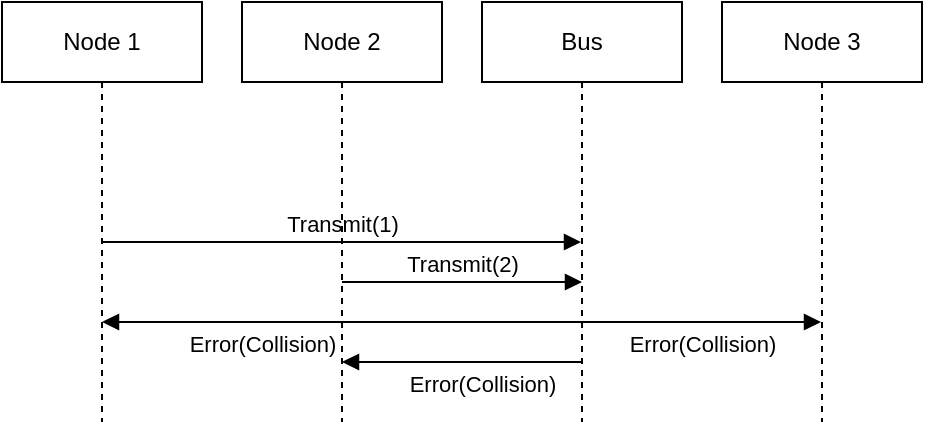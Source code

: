 <mxfile version="24.7.17">
  <diagram name="Page-1" id="uWt0DXkAwFjxTNQVACbC">
    <mxGraphModel dx="915" dy="771" grid="1" gridSize="10" guides="1" tooltips="1" connect="1" arrows="1" fold="1" page="1" pageScale="1" pageWidth="540" pageHeight="280" background="#ffffff" math="0" shadow="0">
      <root>
        <mxCell id="0" />
        <mxCell id="1" parent="0" />
        <mxCell id="NAyeFVG812MS7HLilraX-1" value="Node 1" style="shape=umlLifeline;perimeter=lifelinePerimeter;whiteSpace=wrap;html=1;container=1;dropTarget=0;collapsible=0;recursiveResize=0;outlineConnect=0;portConstraint=eastwest;newEdgeStyle={&quot;edgeStyle&quot;:&quot;elbowEdgeStyle&quot;,&quot;elbow&quot;:&quot;vertical&quot;,&quot;curved&quot;:0,&quot;rounded&quot;:0};" vertex="1" parent="1">
          <mxGeometry x="40" y="40" width="100" height="210" as="geometry" />
        </mxCell>
        <mxCell id="NAyeFVG812MS7HLilraX-2" value="Bus" style="shape=umlLifeline;perimeter=lifelinePerimeter;whiteSpace=wrap;html=1;container=1;dropTarget=0;collapsible=0;recursiveResize=0;outlineConnect=0;portConstraint=eastwest;newEdgeStyle={&quot;edgeStyle&quot;:&quot;elbowEdgeStyle&quot;,&quot;elbow&quot;:&quot;vertical&quot;,&quot;curved&quot;:0,&quot;rounded&quot;:0};" vertex="1" parent="1">
          <mxGeometry x="280" y="40" width="100" height="210" as="geometry" />
        </mxCell>
        <mxCell id="NAyeFVG812MS7HLilraX-3" value="Node 3" style="shape=umlLifeline;perimeter=lifelinePerimeter;whiteSpace=wrap;html=1;container=1;dropTarget=0;collapsible=0;recursiveResize=0;outlineConnect=0;portConstraint=eastwest;newEdgeStyle={&quot;edgeStyle&quot;:&quot;elbowEdgeStyle&quot;,&quot;elbow&quot;:&quot;vertical&quot;,&quot;curved&quot;:0,&quot;rounded&quot;:0};" vertex="1" parent="1">
          <mxGeometry x="400" y="40" width="100" height="210" as="geometry" />
        </mxCell>
        <mxCell id="NAyeFVG812MS7HLilraX-4" value="Transmit(1)" style="html=1;verticalAlign=bottom;endArrow=block;edgeStyle=elbowEdgeStyle;elbow=vertical;curved=0;rounded=0;" edge="1" parent="1" source="NAyeFVG812MS7HLilraX-1" target="NAyeFVG812MS7HLilraX-2">
          <mxGeometry width="80" relative="1" as="geometry">
            <mxPoint x="210" y="160" as="sourcePoint" />
            <mxPoint x="290" y="160" as="targetPoint" />
            <Array as="points">
              <mxPoint x="270" y="160" />
              <mxPoint x="290" y="160" />
              <mxPoint x="150" y="160" />
            </Array>
          </mxGeometry>
        </mxCell>
        <mxCell id="NAyeFVG812MS7HLilraX-5" value="Node 2" style="shape=umlLifeline;perimeter=lifelinePerimeter;whiteSpace=wrap;html=1;container=1;dropTarget=0;collapsible=0;recursiveResize=0;outlineConnect=0;portConstraint=eastwest;newEdgeStyle={&quot;edgeStyle&quot;:&quot;elbowEdgeStyle&quot;,&quot;elbow&quot;:&quot;vertical&quot;,&quot;curved&quot;:0,&quot;rounded&quot;:0};" vertex="1" parent="1">
          <mxGeometry x="160" y="40" width="100" height="210" as="geometry" />
        </mxCell>
        <mxCell id="NAyeFVG812MS7HLilraX-6" value="Transmit(2)" style="html=1;verticalAlign=bottom;endArrow=block;edgeStyle=elbowEdgeStyle;elbow=vertical;curved=0;rounded=0;" edge="1" parent="1" source="NAyeFVG812MS7HLilraX-5">
          <mxGeometry width="80" relative="1" as="geometry">
            <mxPoint x="110" y="170" as="sourcePoint" />
            <mxPoint x="330" y="180" as="targetPoint" />
            <Array as="points">
              <mxPoint x="290" y="180" />
              <mxPoint x="280" y="170" />
              <mxPoint x="300" y="170" />
              <mxPoint x="160" y="170" />
            </Array>
          </mxGeometry>
        </mxCell>
        <mxCell id="NAyeFVG812MS7HLilraX-7" value="Error(Collision)" style="html=1;verticalAlign=bottom;endArrow=block;edgeStyle=elbowEdgeStyle;elbow=vertical;curved=0;rounded=0;" edge="1" parent="1" source="NAyeFVG812MS7HLilraX-2" target="NAyeFVG812MS7HLilraX-1">
          <mxGeometry x="0.334" y="20" width="80" relative="1" as="geometry">
            <mxPoint x="300" y="210" as="sourcePoint" />
            <mxPoint x="100" y="230" as="targetPoint" />
            <Array as="points">
              <mxPoint x="180" y="200" />
              <mxPoint x="300" y="210" />
              <mxPoint x="310" y="260" />
              <mxPoint x="290" y="270" />
              <mxPoint x="170" y="230" />
              <mxPoint x="280" y="240" />
              <mxPoint x="300" y="240" />
              <mxPoint x="270" y="220" />
            </Array>
            <mxPoint as="offset" />
          </mxGeometry>
        </mxCell>
        <mxCell id="NAyeFVG812MS7HLilraX-8" value="Error(Collision)" style="html=1;verticalAlign=bottom;endArrow=block;edgeStyle=elbowEdgeStyle;elbow=vertical;curved=0;rounded=0;" edge="1" parent="1" source="NAyeFVG812MS7HLilraX-2">
          <mxGeometry x="-0.167" y="20" width="80" relative="1" as="geometry">
            <mxPoint x="300" y="230" as="sourcePoint" />
            <mxPoint x="210" y="220" as="targetPoint" />
            <Array as="points">
              <mxPoint x="210" y="220" />
              <mxPoint x="280" y="210" />
              <mxPoint x="280" y="220" />
              <mxPoint x="300" y="230" />
              <mxPoint x="310" y="280" />
              <mxPoint x="290" y="290" />
              <mxPoint x="170" y="250" />
              <mxPoint x="280" y="260" />
              <mxPoint x="300" y="260" />
              <mxPoint x="270" y="240" />
            </Array>
            <mxPoint as="offset" />
          </mxGeometry>
        </mxCell>
        <mxCell id="NAyeFVG812MS7HLilraX-9" value="Error(Collision)" style="html=1;verticalAlign=bottom;endArrow=block;edgeStyle=elbowEdgeStyle;elbow=vertical;curved=0;rounded=0;" edge="1" parent="1" target="NAyeFVG812MS7HLilraX-3">
          <mxGeometry x="0.716" y="-20" width="80" relative="1" as="geometry">
            <mxPoint x="330" y="200" as="sourcePoint" />
            <mxPoint x="90" y="200" as="targetPoint" />
            <Array as="points">
              <mxPoint x="180" y="200" />
              <mxPoint x="300" y="210" />
              <mxPoint x="310" y="260" />
              <mxPoint x="290" y="270" />
              <mxPoint x="170" y="230" />
              <mxPoint x="280" y="240" />
              <mxPoint x="300" y="240" />
              <mxPoint x="270" y="220" />
            </Array>
            <mxPoint as="offset" />
          </mxGeometry>
        </mxCell>
      </root>
    </mxGraphModel>
  </diagram>
</mxfile>
